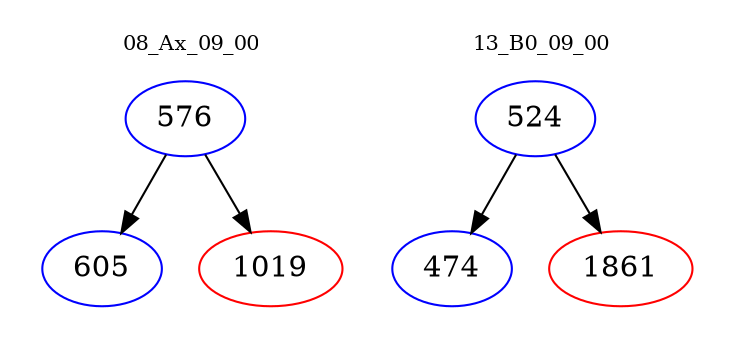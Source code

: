 digraph{
subgraph cluster_0 {
color = white
label = "08_Ax_09_00";
fontsize=10;
T0_576 [label="576", color="blue"]
T0_576 -> T0_605 [color="black"]
T0_605 [label="605", color="blue"]
T0_576 -> T0_1019 [color="black"]
T0_1019 [label="1019", color="red"]
}
subgraph cluster_1 {
color = white
label = "13_B0_09_00";
fontsize=10;
T1_524 [label="524", color="blue"]
T1_524 -> T1_474 [color="black"]
T1_474 [label="474", color="blue"]
T1_524 -> T1_1861 [color="black"]
T1_1861 [label="1861", color="red"]
}
}
